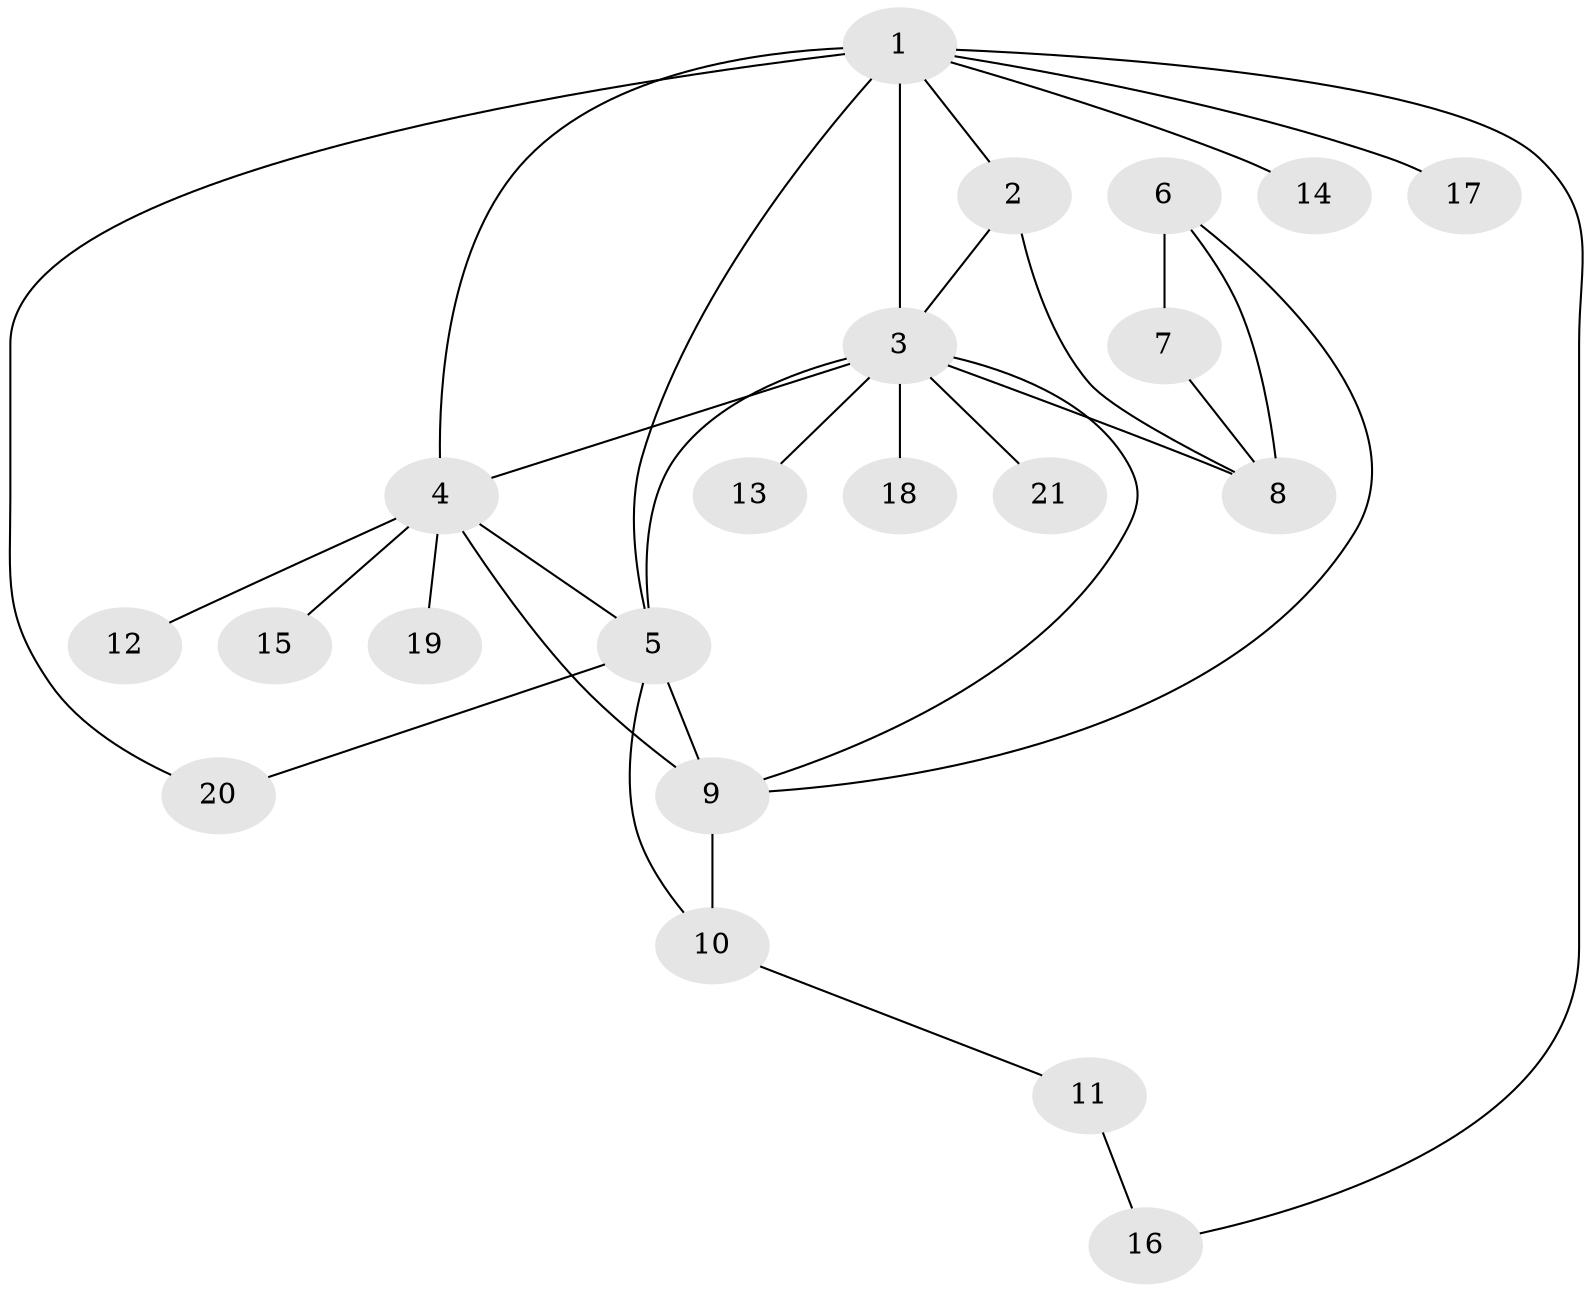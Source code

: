 // original degree distribution, {10: 0.014925373134328358, 4: 0.04477611940298507, 8: 0.05970149253731343, 6: 0.029850746268656716, 5: 0.04477611940298507, 3: 0.13432835820895522, 7: 0.014925373134328358, 1: 0.5223880597014925, 2: 0.13432835820895522}
// Generated by graph-tools (version 1.1) at 2025/52/03/04/25 22:52:11]
// undirected, 21 vertices, 32 edges
graph export_dot {
  node [color=gray90,style=filled];
  1;
  2;
  3;
  4;
  5;
  6;
  7;
  8;
  9;
  10;
  11;
  12;
  13;
  14;
  15;
  16;
  17;
  18;
  19;
  20;
  21;
  1 -- 2 [weight=1.0];
  1 -- 3 [weight=2.0];
  1 -- 4 [weight=1.0];
  1 -- 5 [weight=1.0];
  1 -- 14 [weight=1.0];
  1 -- 16 [weight=1.0];
  1 -- 17 [weight=1.0];
  1 -- 20 [weight=1.0];
  2 -- 3 [weight=1.0];
  2 -- 8 [weight=1.0];
  3 -- 4 [weight=1.0];
  3 -- 5 [weight=2.0];
  3 -- 8 [weight=3.0];
  3 -- 9 [weight=1.0];
  3 -- 13 [weight=1.0];
  3 -- 18 [weight=2.0];
  3 -- 21 [weight=1.0];
  4 -- 5 [weight=1.0];
  4 -- 9 [weight=3.0];
  4 -- 12 [weight=1.0];
  4 -- 15 [weight=1.0];
  4 -- 19 [weight=1.0];
  5 -- 9 [weight=1.0];
  5 -- 10 [weight=1.0];
  5 -- 20 [weight=1.0];
  6 -- 7 [weight=1.0];
  6 -- 8 [weight=1.0];
  6 -- 9 [weight=1.0];
  7 -- 8 [weight=1.0];
  9 -- 10 [weight=1.0];
  10 -- 11 [weight=1.0];
  11 -- 16 [weight=1.0];
}
